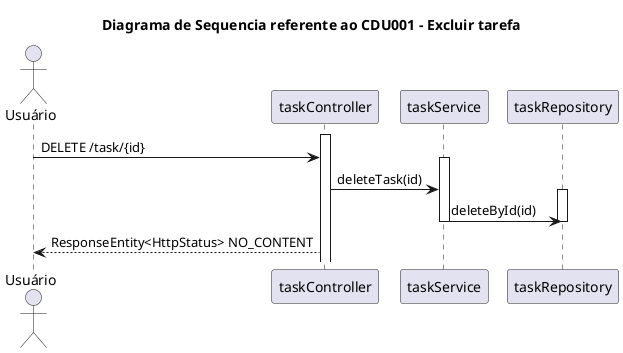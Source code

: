 @startuml
title Diagrama de Sequencia referente ao CDU001 - Excluir tarefa
actor Usuário
participant taskController
participant taskService
participant taskRepository

activate taskController

Usuário -> taskController: DELETE /task/{id}
activate taskService
taskController -> taskService: deleteTask(id)
activate taskRepository
taskService -> taskRepository: deleteById(id)
deactivate taskRepository
deactivate taskService
taskController --> Usuário: ResponseEntity<HttpStatus> NO_CONTENT

@enduml